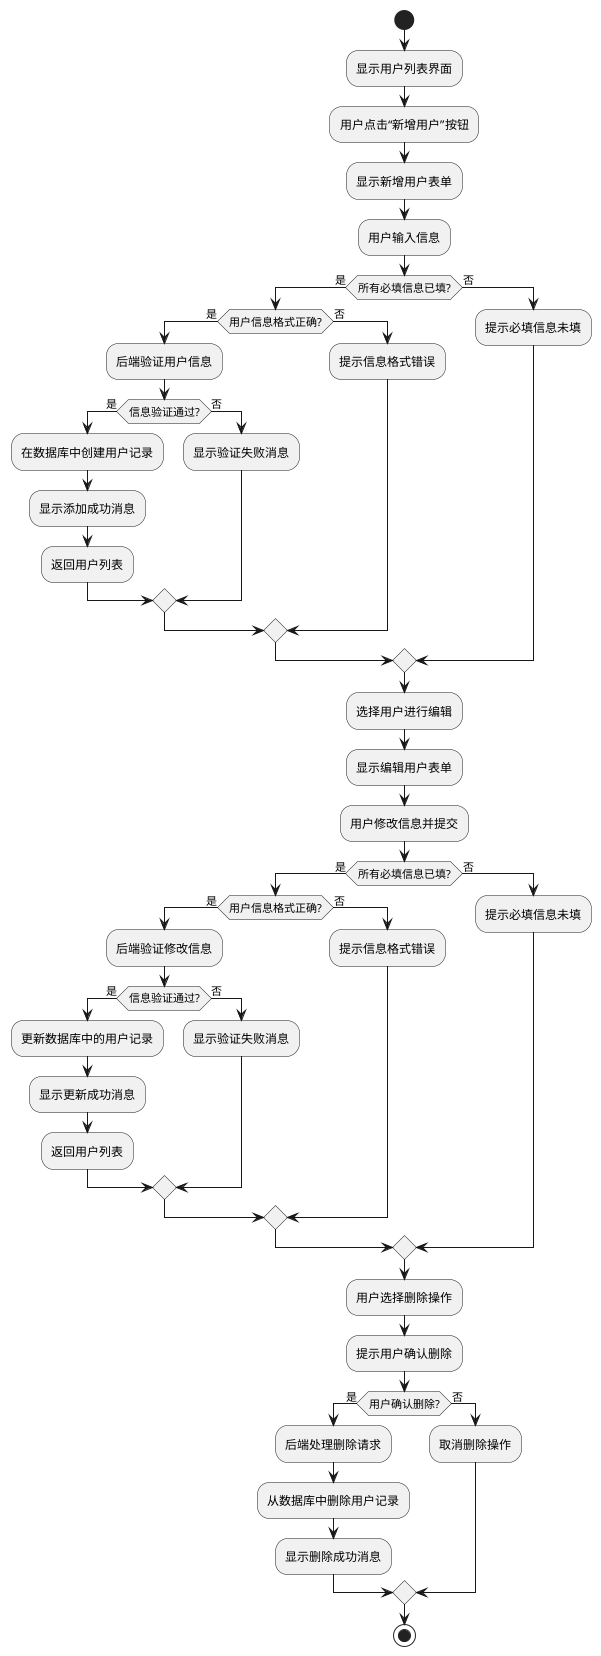 @startuml

start
:显示用户列表界面;

:用户点击“新增用户”按钮;
:显示新增用户表单;
:用户输入信息;
if (所有必填信息已填?) then (是)
  if (用户信息格式正确?) then (是)
    :后端验证用户信息;
    if (信息验证通过?) then (是)
      :在数据库中创建用户记录;
      :显示添加成功消息;
      :返回用户列表;
    else (否)
      :显示验证失败消息;
    endif
  else (否)
    :提示信息格式错误;
  endif
else (否)
  :提示必填信息未填;
endif


:选择用户进行编辑;
:显示编辑用户表单;
:用户修改信息并提交;
if (所有必填信息已填?) then (是)
  if (用户信息格式正确?) then (是)
    :后端验证修改信息;
    if (信息验证通过?) then (是)
      :更新数据库中的用户记录;
      :显示更新成功消息;
      :返回用户列表;
    else (否)
      :显示验证失败消息;
    endif
  else (否)
    :提示信息格式错误;
  endif
else (否)
  :提示必填信息未填;
endif

:用户选择删除操作;
:提示用户确认删除;
if (用户确认删除?) then (是)
  :后端处理删除请求;
  :从数据库中删除用户记录;
  :显示删除成功消息;
else (否)
  :取消删除操作;
endif

stop
@enduml
